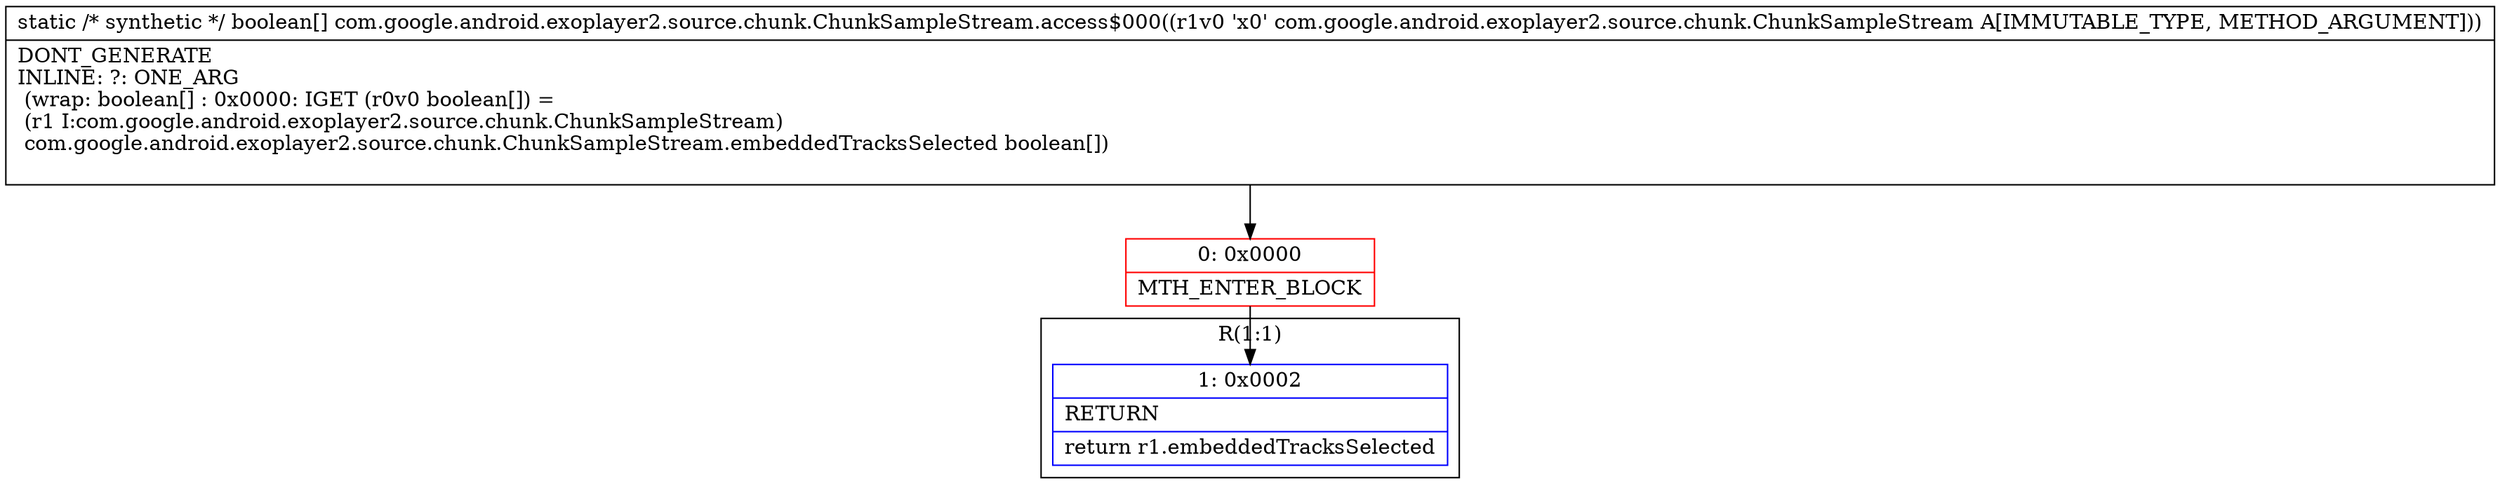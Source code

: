 digraph "CFG forcom.google.android.exoplayer2.source.chunk.ChunkSampleStream.access$000(Lcom\/google\/android\/exoplayer2\/source\/chunk\/ChunkSampleStream;)[Z" {
subgraph cluster_Region_1676790796 {
label = "R(1:1)";
node [shape=record,color=blue];
Node_1 [shape=record,label="{1\:\ 0x0002|RETURN\l|return r1.embeddedTracksSelected\l}"];
}
Node_0 [shape=record,color=red,label="{0\:\ 0x0000|MTH_ENTER_BLOCK\l}"];
MethodNode[shape=record,label="{static \/* synthetic *\/ boolean[] com.google.android.exoplayer2.source.chunk.ChunkSampleStream.access$000((r1v0 'x0' com.google.android.exoplayer2.source.chunk.ChunkSampleStream A[IMMUTABLE_TYPE, METHOD_ARGUMENT]))  | DONT_GENERATE\lINLINE: ?: ONE_ARG  \l  (wrap: boolean[] : 0x0000: IGET  (r0v0 boolean[]) = \l  (r1 I:com.google.android.exoplayer2.source.chunk.ChunkSampleStream)\l com.google.android.exoplayer2.source.chunk.ChunkSampleStream.embeddedTracksSelected boolean[])\l\l}"];
MethodNode -> Node_0;
Node_0 -> Node_1;
}

